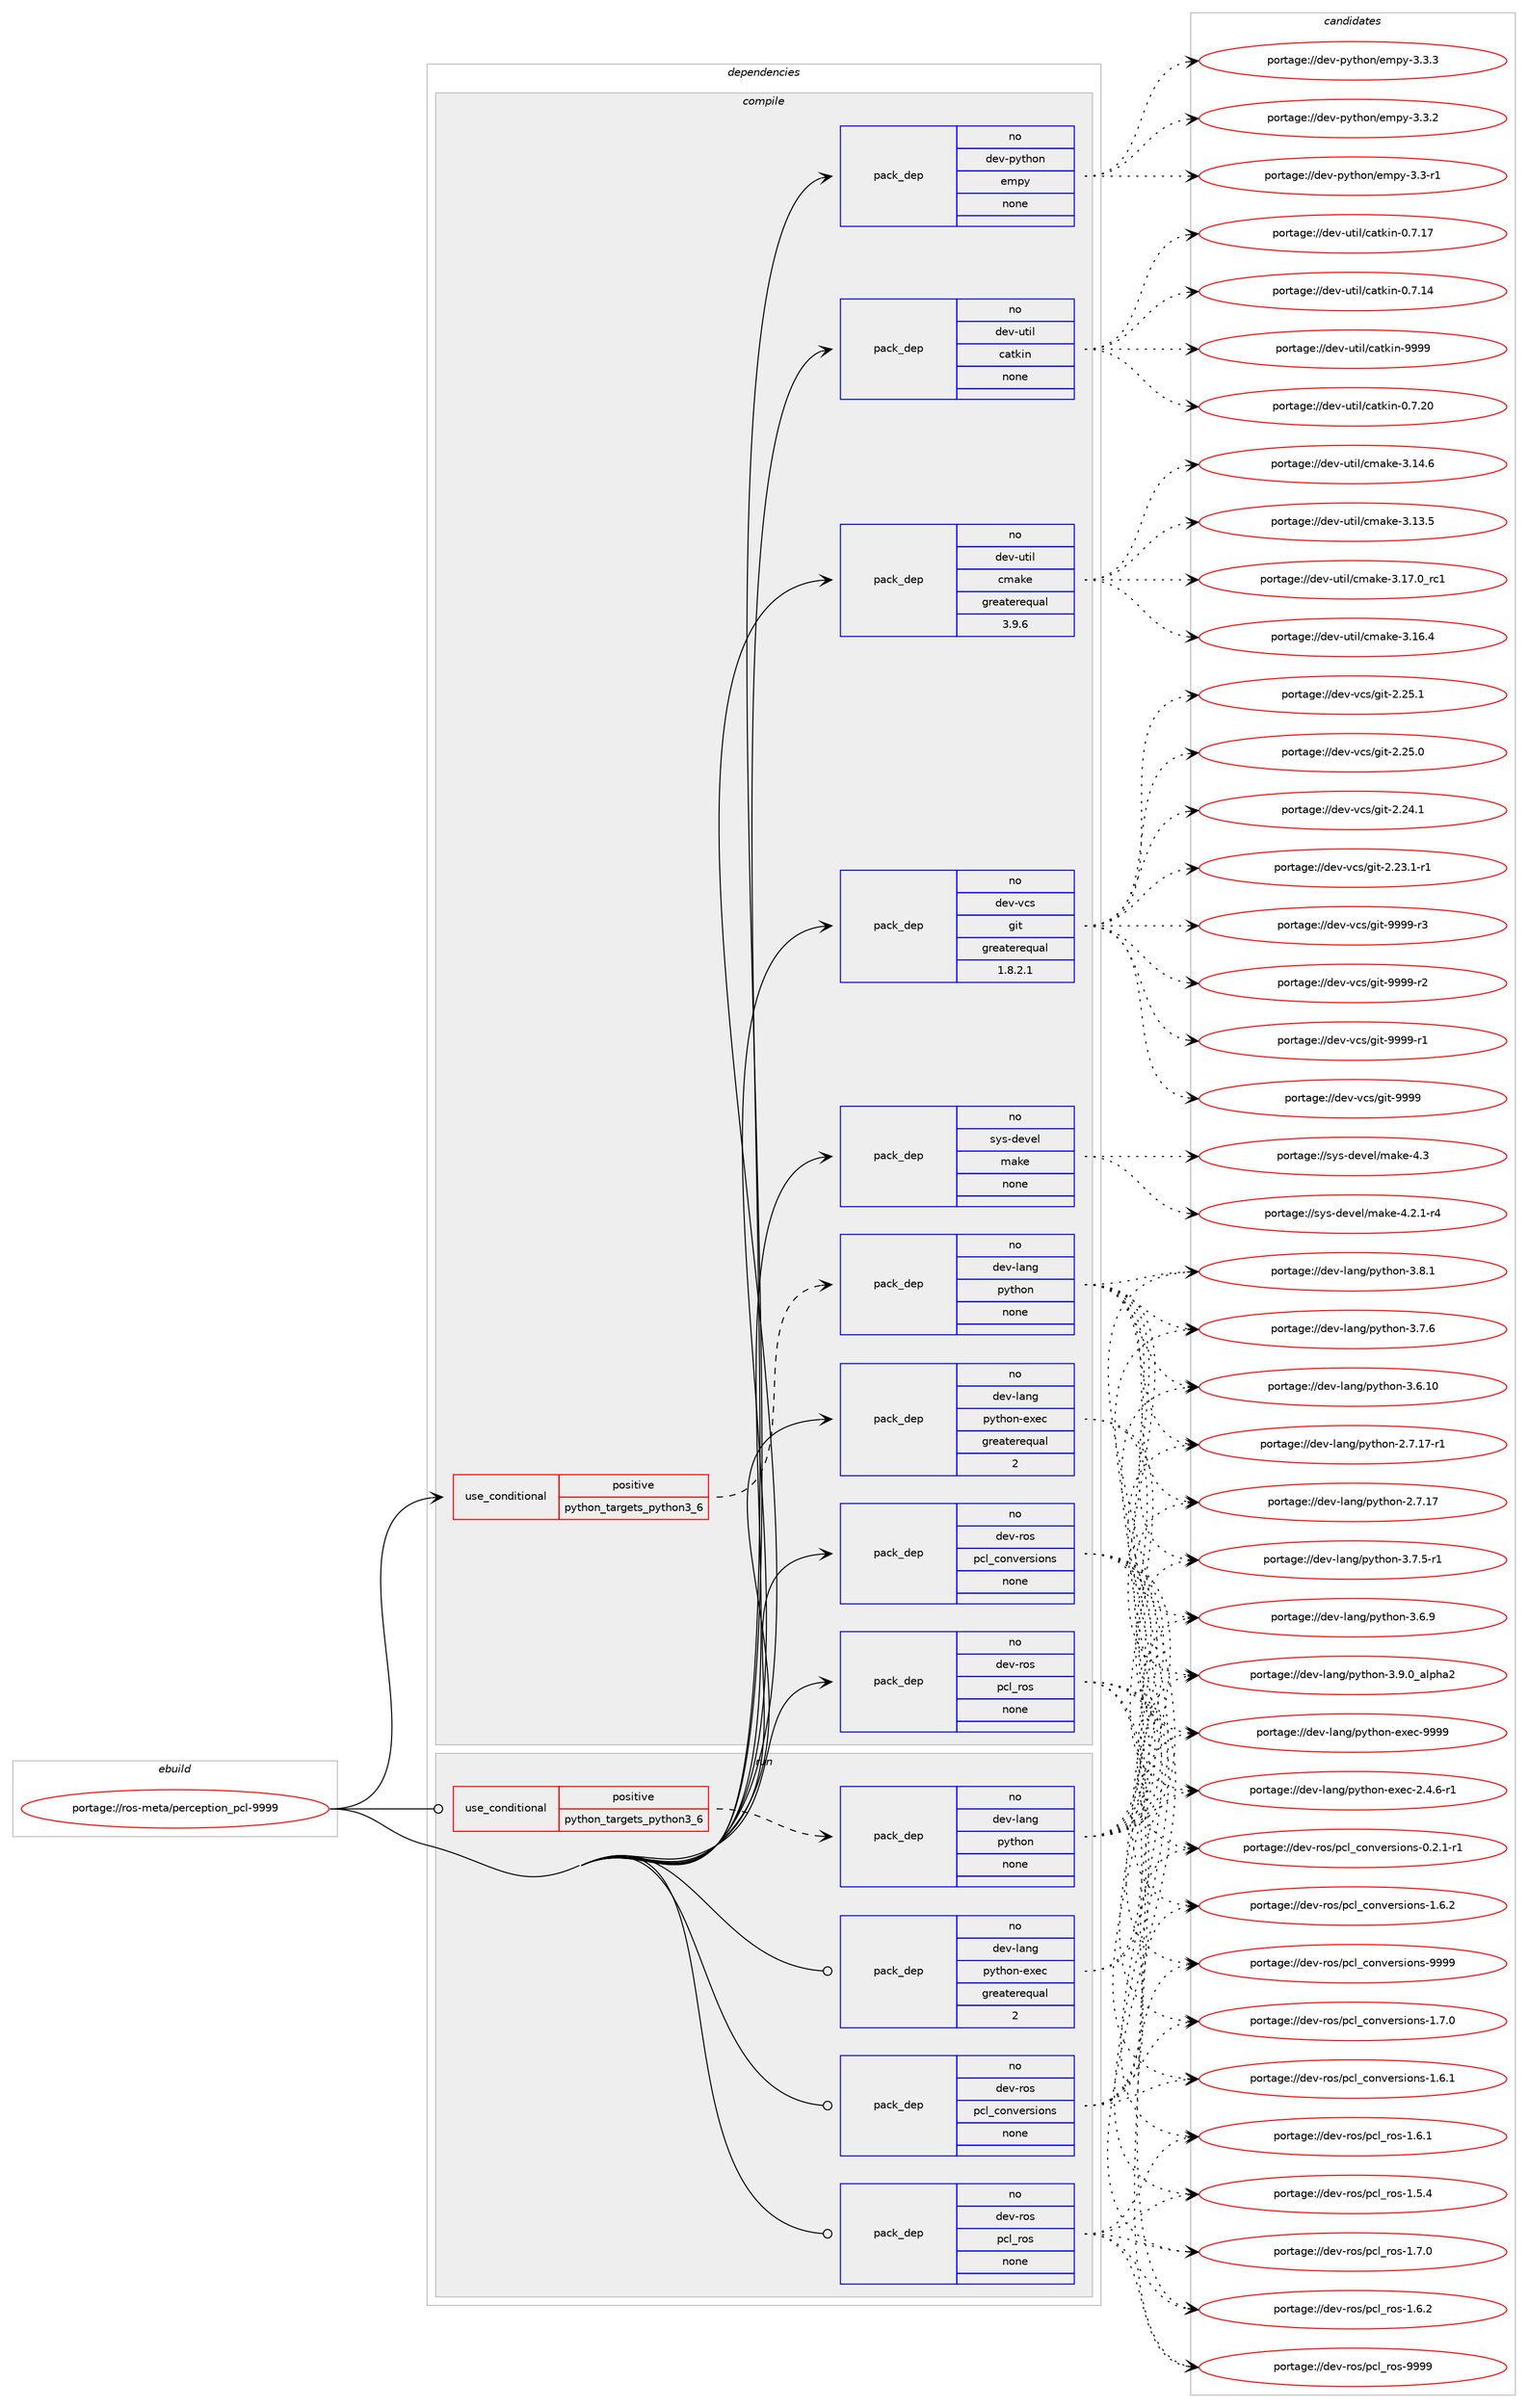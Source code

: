 digraph prolog {

# *************
# Graph options
# *************

newrank=true;
concentrate=true;
compound=true;
graph [rankdir=LR,fontname=Helvetica,fontsize=10,ranksep=1.5];#, ranksep=2.5, nodesep=0.2];
edge  [arrowhead=vee];
node  [fontname=Helvetica,fontsize=10];

# **********
# The ebuild
# **********

subgraph cluster_leftcol {
color=gray;
rank=same;
label=<<i>ebuild</i>>;
id [label="portage://ros-meta/perception_pcl-9999", color=red, width=4, href="../ros-meta/perception_pcl-9999.svg"];
}

# ****************
# The dependencies
# ****************

subgraph cluster_midcol {
color=gray;
label=<<i>dependencies</i>>;
subgraph cluster_compile {
fillcolor="#eeeeee";
style=filled;
label=<<i>compile</i>>;
subgraph cond13392 {
dependency66425 [label=<<TABLE BORDER="0" CELLBORDER="1" CELLSPACING="0" CELLPADDING="4"><TR><TD ROWSPAN="3" CELLPADDING="10">use_conditional</TD></TR><TR><TD>positive</TD></TR><TR><TD>python_targets_python3_6</TD></TR></TABLE>>, shape=none, color=red];
subgraph pack51661 {
dependency66426 [label=<<TABLE BORDER="0" CELLBORDER="1" CELLSPACING="0" CELLPADDING="4" WIDTH="220"><TR><TD ROWSPAN="6" CELLPADDING="30">pack_dep</TD></TR><TR><TD WIDTH="110">no</TD></TR><TR><TD>dev-lang</TD></TR><TR><TD>python</TD></TR><TR><TD>none</TD></TR><TR><TD></TD></TR></TABLE>>, shape=none, color=blue];
}
dependency66425:e -> dependency66426:w [weight=20,style="dashed",arrowhead="vee"];
}
id:e -> dependency66425:w [weight=20,style="solid",arrowhead="vee"];
subgraph pack51662 {
dependency66427 [label=<<TABLE BORDER="0" CELLBORDER="1" CELLSPACING="0" CELLPADDING="4" WIDTH="220"><TR><TD ROWSPAN="6" CELLPADDING="30">pack_dep</TD></TR><TR><TD WIDTH="110">no</TD></TR><TR><TD>dev-lang</TD></TR><TR><TD>python-exec</TD></TR><TR><TD>greaterequal</TD></TR><TR><TD>2</TD></TR></TABLE>>, shape=none, color=blue];
}
id:e -> dependency66427:w [weight=20,style="solid",arrowhead="vee"];
subgraph pack51663 {
dependency66428 [label=<<TABLE BORDER="0" CELLBORDER="1" CELLSPACING="0" CELLPADDING="4" WIDTH="220"><TR><TD ROWSPAN="6" CELLPADDING="30">pack_dep</TD></TR><TR><TD WIDTH="110">no</TD></TR><TR><TD>dev-python</TD></TR><TR><TD>empy</TD></TR><TR><TD>none</TD></TR><TR><TD></TD></TR></TABLE>>, shape=none, color=blue];
}
id:e -> dependency66428:w [weight=20,style="solid",arrowhead="vee"];
subgraph pack51664 {
dependency66429 [label=<<TABLE BORDER="0" CELLBORDER="1" CELLSPACING="0" CELLPADDING="4" WIDTH="220"><TR><TD ROWSPAN="6" CELLPADDING="30">pack_dep</TD></TR><TR><TD WIDTH="110">no</TD></TR><TR><TD>dev-ros</TD></TR><TR><TD>pcl_conversions</TD></TR><TR><TD>none</TD></TR><TR><TD></TD></TR></TABLE>>, shape=none, color=blue];
}
id:e -> dependency66429:w [weight=20,style="solid",arrowhead="vee"];
subgraph pack51665 {
dependency66430 [label=<<TABLE BORDER="0" CELLBORDER="1" CELLSPACING="0" CELLPADDING="4" WIDTH="220"><TR><TD ROWSPAN="6" CELLPADDING="30">pack_dep</TD></TR><TR><TD WIDTH="110">no</TD></TR><TR><TD>dev-ros</TD></TR><TR><TD>pcl_ros</TD></TR><TR><TD>none</TD></TR><TR><TD></TD></TR></TABLE>>, shape=none, color=blue];
}
id:e -> dependency66430:w [weight=20,style="solid",arrowhead="vee"];
subgraph pack51666 {
dependency66431 [label=<<TABLE BORDER="0" CELLBORDER="1" CELLSPACING="0" CELLPADDING="4" WIDTH="220"><TR><TD ROWSPAN="6" CELLPADDING="30">pack_dep</TD></TR><TR><TD WIDTH="110">no</TD></TR><TR><TD>dev-util</TD></TR><TR><TD>catkin</TD></TR><TR><TD>none</TD></TR><TR><TD></TD></TR></TABLE>>, shape=none, color=blue];
}
id:e -> dependency66431:w [weight=20,style="solid",arrowhead="vee"];
subgraph pack51667 {
dependency66432 [label=<<TABLE BORDER="0" CELLBORDER="1" CELLSPACING="0" CELLPADDING="4" WIDTH="220"><TR><TD ROWSPAN="6" CELLPADDING="30">pack_dep</TD></TR><TR><TD WIDTH="110">no</TD></TR><TR><TD>dev-util</TD></TR><TR><TD>cmake</TD></TR><TR><TD>greaterequal</TD></TR><TR><TD>3.9.6</TD></TR></TABLE>>, shape=none, color=blue];
}
id:e -> dependency66432:w [weight=20,style="solid",arrowhead="vee"];
subgraph pack51668 {
dependency66433 [label=<<TABLE BORDER="0" CELLBORDER="1" CELLSPACING="0" CELLPADDING="4" WIDTH="220"><TR><TD ROWSPAN="6" CELLPADDING="30">pack_dep</TD></TR><TR><TD WIDTH="110">no</TD></TR><TR><TD>dev-vcs</TD></TR><TR><TD>git</TD></TR><TR><TD>greaterequal</TD></TR><TR><TD>1.8.2.1</TD></TR></TABLE>>, shape=none, color=blue];
}
id:e -> dependency66433:w [weight=20,style="solid",arrowhead="vee"];
subgraph pack51669 {
dependency66434 [label=<<TABLE BORDER="0" CELLBORDER="1" CELLSPACING="0" CELLPADDING="4" WIDTH="220"><TR><TD ROWSPAN="6" CELLPADDING="30">pack_dep</TD></TR><TR><TD WIDTH="110">no</TD></TR><TR><TD>sys-devel</TD></TR><TR><TD>make</TD></TR><TR><TD>none</TD></TR><TR><TD></TD></TR></TABLE>>, shape=none, color=blue];
}
id:e -> dependency66434:w [weight=20,style="solid",arrowhead="vee"];
}
subgraph cluster_compileandrun {
fillcolor="#eeeeee";
style=filled;
label=<<i>compile and run</i>>;
}
subgraph cluster_run {
fillcolor="#eeeeee";
style=filled;
label=<<i>run</i>>;
subgraph cond13393 {
dependency66435 [label=<<TABLE BORDER="0" CELLBORDER="1" CELLSPACING="0" CELLPADDING="4"><TR><TD ROWSPAN="3" CELLPADDING="10">use_conditional</TD></TR><TR><TD>positive</TD></TR><TR><TD>python_targets_python3_6</TD></TR></TABLE>>, shape=none, color=red];
subgraph pack51670 {
dependency66436 [label=<<TABLE BORDER="0" CELLBORDER="1" CELLSPACING="0" CELLPADDING="4" WIDTH="220"><TR><TD ROWSPAN="6" CELLPADDING="30">pack_dep</TD></TR><TR><TD WIDTH="110">no</TD></TR><TR><TD>dev-lang</TD></TR><TR><TD>python</TD></TR><TR><TD>none</TD></TR><TR><TD></TD></TR></TABLE>>, shape=none, color=blue];
}
dependency66435:e -> dependency66436:w [weight=20,style="dashed",arrowhead="vee"];
}
id:e -> dependency66435:w [weight=20,style="solid",arrowhead="odot"];
subgraph pack51671 {
dependency66437 [label=<<TABLE BORDER="0" CELLBORDER="1" CELLSPACING="0" CELLPADDING="4" WIDTH="220"><TR><TD ROWSPAN="6" CELLPADDING="30">pack_dep</TD></TR><TR><TD WIDTH="110">no</TD></TR><TR><TD>dev-lang</TD></TR><TR><TD>python-exec</TD></TR><TR><TD>greaterequal</TD></TR><TR><TD>2</TD></TR></TABLE>>, shape=none, color=blue];
}
id:e -> dependency66437:w [weight=20,style="solid",arrowhead="odot"];
subgraph pack51672 {
dependency66438 [label=<<TABLE BORDER="0" CELLBORDER="1" CELLSPACING="0" CELLPADDING="4" WIDTH="220"><TR><TD ROWSPAN="6" CELLPADDING="30">pack_dep</TD></TR><TR><TD WIDTH="110">no</TD></TR><TR><TD>dev-ros</TD></TR><TR><TD>pcl_conversions</TD></TR><TR><TD>none</TD></TR><TR><TD></TD></TR></TABLE>>, shape=none, color=blue];
}
id:e -> dependency66438:w [weight=20,style="solid",arrowhead="odot"];
subgraph pack51673 {
dependency66439 [label=<<TABLE BORDER="0" CELLBORDER="1" CELLSPACING="0" CELLPADDING="4" WIDTH="220"><TR><TD ROWSPAN="6" CELLPADDING="30">pack_dep</TD></TR><TR><TD WIDTH="110">no</TD></TR><TR><TD>dev-ros</TD></TR><TR><TD>pcl_ros</TD></TR><TR><TD>none</TD></TR><TR><TD></TD></TR></TABLE>>, shape=none, color=blue];
}
id:e -> dependency66439:w [weight=20,style="solid",arrowhead="odot"];
}
}

# **************
# The candidates
# **************

subgraph cluster_choices {
rank=same;
color=gray;
label=<<i>candidates</i>>;

subgraph choice51661 {
color=black;
nodesep=1;
choice10010111845108971101034711212111610411111045514657464895971081121049750 [label="portage://dev-lang/python-3.9.0_alpha2", color=red, width=4,href="../dev-lang/python-3.9.0_alpha2.svg"];
choice100101118451089711010347112121116104111110455146564649 [label="portage://dev-lang/python-3.8.1", color=red, width=4,href="../dev-lang/python-3.8.1.svg"];
choice100101118451089711010347112121116104111110455146554654 [label="portage://dev-lang/python-3.7.6", color=red, width=4,href="../dev-lang/python-3.7.6.svg"];
choice1001011184510897110103471121211161041111104551465546534511449 [label="portage://dev-lang/python-3.7.5-r1", color=red, width=4,href="../dev-lang/python-3.7.5-r1.svg"];
choice100101118451089711010347112121116104111110455146544657 [label="portage://dev-lang/python-3.6.9", color=red, width=4,href="../dev-lang/python-3.6.9.svg"];
choice10010111845108971101034711212111610411111045514654464948 [label="portage://dev-lang/python-3.6.10", color=red, width=4,href="../dev-lang/python-3.6.10.svg"];
choice100101118451089711010347112121116104111110455046554649554511449 [label="portage://dev-lang/python-2.7.17-r1", color=red, width=4,href="../dev-lang/python-2.7.17-r1.svg"];
choice10010111845108971101034711212111610411111045504655464955 [label="portage://dev-lang/python-2.7.17", color=red, width=4,href="../dev-lang/python-2.7.17.svg"];
dependency66426:e -> choice10010111845108971101034711212111610411111045514657464895971081121049750:w [style=dotted,weight="100"];
dependency66426:e -> choice100101118451089711010347112121116104111110455146564649:w [style=dotted,weight="100"];
dependency66426:e -> choice100101118451089711010347112121116104111110455146554654:w [style=dotted,weight="100"];
dependency66426:e -> choice1001011184510897110103471121211161041111104551465546534511449:w [style=dotted,weight="100"];
dependency66426:e -> choice100101118451089711010347112121116104111110455146544657:w [style=dotted,weight="100"];
dependency66426:e -> choice10010111845108971101034711212111610411111045514654464948:w [style=dotted,weight="100"];
dependency66426:e -> choice100101118451089711010347112121116104111110455046554649554511449:w [style=dotted,weight="100"];
dependency66426:e -> choice10010111845108971101034711212111610411111045504655464955:w [style=dotted,weight="100"];
}
subgraph choice51662 {
color=black;
nodesep=1;
choice10010111845108971101034711212111610411111045101120101994557575757 [label="portage://dev-lang/python-exec-9999", color=red, width=4,href="../dev-lang/python-exec-9999.svg"];
choice10010111845108971101034711212111610411111045101120101994550465246544511449 [label="portage://dev-lang/python-exec-2.4.6-r1", color=red, width=4,href="../dev-lang/python-exec-2.4.6-r1.svg"];
dependency66427:e -> choice10010111845108971101034711212111610411111045101120101994557575757:w [style=dotted,weight="100"];
dependency66427:e -> choice10010111845108971101034711212111610411111045101120101994550465246544511449:w [style=dotted,weight="100"];
}
subgraph choice51663 {
color=black;
nodesep=1;
choice1001011184511212111610411111047101109112121455146514651 [label="portage://dev-python/empy-3.3.3", color=red, width=4,href="../dev-python/empy-3.3.3.svg"];
choice1001011184511212111610411111047101109112121455146514650 [label="portage://dev-python/empy-3.3.2", color=red, width=4,href="../dev-python/empy-3.3.2.svg"];
choice1001011184511212111610411111047101109112121455146514511449 [label="portage://dev-python/empy-3.3-r1", color=red, width=4,href="../dev-python/empy-3.3-r1.svg"];
dependency66428:e -> choice1001011184511212111610411111047101109112121455146514651:w [style=dotted,weight="100"];
dependency66428:e -> choice1001011184511212111610411111047101109112121455146514650:w [style=dotted,weight="100"];
dependency66428:e -> choice1001011184511212111610411111047101109112121455146514511449:w [style=dotted,weight="100"];
}
subgraph choice51664 {
color=black;
nodesep=1;
choice10010111845114111115471129910895991111101181011141151051111101154557575757 [label="portage://dev-ros/pcl_conversions-9999", color=red, width=4,href="../dev-ros/pcl_conversions-9999.svg"];
choice1001011184511411111547112991089599111110118101114115105111110115454946554648 [label="portage://dev-ros/pcl_conversions-1.7.0", color=red, width=4,href="../dev-ros/pcl_conversions-1.7.0.svg"];
choice1001011184511411111547112991089599111110118101114115105111110115454946544650 [label="portage://dev-ros/pcl_conversions-1.6.2", color=red, width=4,href="../dev-ros/pcl_conversions-1.6.2.svg"];
choice1001011184511411111547112991089599111110118101114115105111110115454946544649 [label="portage://dev-ros/pcl_conversions-1.6.1", color=red, width=4,href="../dev-ros/pcl_conversions-1.6.1.svg"];
choice10010111845114111115471129910895991111101181011141151051111101154548465046494511449 [label="portage://dev-ros/pcl_conversions-0.2.1-r1", color=red, width=4,href="../dev-ros/pcl_conversions-0.2.1-r1.svg"];
dependency66429:e -> choice10010111845114111115471129910895991111101181011141151051111101154557575757:w [style=dotted,weight="100"];
dependency66429:e -> choice1001011184511411111547112991089599111110118101114115105111110115454946554648:w [style=dotted,weight="100"];
dependency66429:e -> choice1001011184511411111547112991089599111110118101114115105111110115454946544650:w [style=dotted,weight="100"];
dependency66429:e -> choice1001011184511411111547112991089599111110118101114115105111110115454946544649:w [style=dotted,weight="100"];
dependency66429:e -> choice10010111845114111115471129910895991111101181011141151051111101154548465046494511449:w [style=dotted,weight="100"];
}
subgraph choice51665 {
color=black;
nodesep=1;
choice100101118451141111154711299108951141111154557575757 [label="portage://dev-ros/pcl_ros-9999", color=red, width=4,href="../dev-ros/pcl_ros-9999.svg"];
choice10010111845114111115471129910895114111115454946554648 [label="portage://dev-ros/pcl_ros-1.7.0", color=red, width=4,href="../dev-ros/pcl_ros-1.7.0.svg"];
choice10010111845114111115471129910895114111115454946544650 [label="portage://dev-ros/pcl_ros-1.6.2", color=red, width=4,href="../dev-ros/pcl_ros-1.6.2.svg"];
choice10010111845114111115471129910895114111115454946544649 [label="portage://dev-ros/pcl_ros-1.6.1", color=red, width=4,href="../dev-ros/pcl_ros-1.6.1.svg"];
choice10010111845114111115471129910895114111115454946534652 [label="portage://dev-ros/pcl_ros-1.5.4", color=red, width=4,href="../dev-ros/pcl_ros-1.5.4.svg"];
dependency66430:e -> choice100101118451141111154711299108951141111154557575757:w [style=dotted,weight="100"];
dependency66430:e -> choice10010111845114111115471129910895114111115454946554648:w [style=dotted,weight="100"];
dependency66430:e -> choice10010111845114111115471129910895114111115454946544650:w [style=dotted,weight="100"];
dependency66430:e -> choice10010111845114111115471129910895114111115454946544649:w [style=dotted,weight="100"];
dependency66430:e -> choice10010111845114111115471129910895114111115454946534652:w [style=dotted,weight="100"];
}
subgraph choice51666 {
color=black;
nodesep=1;
choice100101118451171161051084799971161071051104557575757 [label="portage://dev-util/catkin-9999", color=red, width=4,href="../dev-util/catkin-9999.svg"];
choice1001011184511711610510847999711610710511045484655465048 [label="portage://dev-util/catkin-0.7.20", color=red, width=4,href="../dev-util/catkin-0.7.20.svg"];
choice1001011184511711610510847999711610710511045484655464955 [label="portage://dev-util/catkin-0.7.17", color=red, width=4,href="../dev-util/catkin-0.7.17.svg"];
choice1001011184511711610510847999711610710511045484655464952 [label="portage://dev-util/catkin-0.7.14", color=red, width=4,href="../dev-util/catkin-0.7.14.svg"];
dependency66431:e -> choice100101118451171161051084799971161071051104557575757:w [style=dotted,weight="100"];
dependency66431:e -> choice1001011184511711610510847999711610710511045484655465048:w [style=dotted,weight="100"];
dependency66431:e -> choice1001011184511711610510847999711610710511045484655464955:w [style=dotted,weight="100"];
dependency66431:e -> choice1001011184511711610510847999711610710511045484655464952:w [style=dotted,weight="100"];
}
subgraph choice51667 {
color=black;
nodesep=1;
choice1001011184511711610510847991099710710145514649554648951149949 [label="portage://dev-util/cmake-3.17.0_rc1", color=red, width=4,href="../dev-util/cmake-3.17.0_rc1.svg"];
choice1001011184511711610510847991099710710145514649544652 [label="portage://dev-util/cmake-3.16.4", color=red, width=4,href="../dev-util/cmake-3.16.4.svg"];
choice1001011184511711610510847991099710710145514649524654 [label="portage://dev-util/cmake-3.14.6", color=red, width=4,href="../dev-util/cmake-3.14.6.svg"];
choice1001011184511711610510847991099710710145514649514653 [label="portage://dev-util/cmake-3.13.5", color=red, width=4,href="../dev-util/cmake-3.13.5.svg"];
dependency66432:e -> choice1001011184511711610510847991099710710145514649554648951149949:w [style=dotted,weight="100"];
dependency66432:e -> choice1001011184511711610510847991099710710145514649544652:w [style=dotted,weight="100"];
dependency66432:e -> choice1001011184511711610510847991099710710145514649524654:w [style=dotted,weight="100"];
dependency66432:e -> choice1001011184511711610510847991099710710145514649514653:w [style=dotted,weight="100"];
}
subgraph choice51668 {
color=black;
nodesep=1;
choice10010111845118991154710310511645575757574511451 [label="portage://dev-vcs/git-9999-r3", color=red, width=4,href="../dev-vcs/git-9999-r3.svg"];
choice10010111845118991154710310511645575757574511450 [label="portage://dev-vcs/git-9999-r2", color=red, width=4,href="../dev-vcs/git-9999-r2.svg"];
choice10010111845118991154710310511645575757574511449 [label="portage://dev-vcs/git-9999-r1", color=red, width=4,href="../dev-vcs/git-9999-r1.svg"];
choice1001011184511899115471031051164557575757 [label="portage://dev-vcs/git-9999", color=red, width=4,href="../dev-vcs/git-9999.svg"];
choice10010111845118991154710310511645504650534649 [label="portage://dev-vcs/git-2.25.1", color=red, width=4,href="../dev-vcs/git-2.25.1.svg"];
choice10010111845118991154710310511645504650534648 [label="portage://dev-vcs/git-2.25.0", color=red, width=4,href="../dev-vcs/git-2.25.0.svg"];
choice10010111845118991154710310511645504650524649 [label="portage://dev-vcs/git-2.24.1", color=red, width=4,href="../dev-vcs/git-2.24.1.svg"];
choice100101118451189911547103105116455046505146494511449 [label="portage://dev-vcs/git-2.23.1-r1", color=red, width=4,href="../dev-vcs/git-2.23.1-r1.svg"];
dependency66433:e -> choice10010111845118991154710310511645575757574511451:w [style=dotted,weight="100"];
dependency66433:e -> choice10010111845118991154710310511645575757574511450:w [style=dotted,weight="100"];
dependency66433:e -> choice10010111845118991154710310511645575757574511449:w [style=dotted,weight="100"];
dependency66433:e -> choice1001011184511899115471031051164557575757:w [style=dotted,weight="100"];
dependency66433:e -> choice10010111845118991154710310511645504650534649:w [style=dotted,weight="100"];
dependency66433:e -> choice10010111845118991154710310511645504650534648:w [style=dotted,weight="100"];
dependency66433:e -> choice10010111845118991154710310511645504650524649:w [style=dotted,weight="100"];
dependency66433:e -> choice100101118451189911547103105116455046505146494511449:w [style=dotted,weight="100"];
}
subgraph choice51669 {
color=black;
nodesep=1;
choice11512111545100101118101108471099710710145524651 [label="portage://sys-devel/make-4.3", color=red, width=4,href="../sys-devel/make-4.3.svg"];
choice1151211154510010111810110847109971071014552465046494511452 [label="portage://sys-devel/make-4.2.1-r4", color=red, width=4,href="../sys-devel/make-4.2.1-r4.svg"];
dependency66434:e -> choice11512111545100101118101108471099710710145524651:w [style=dotted,weight="100"];
dependency66434:e -> choice1151211154510010111810110847109971071014552465046494511452:w [style=dotted,weight="100"];
}
subgraph choice51670 {
color=black;
nodesep=1;
choice10010111845108971101034711212111610411111045514657464895971081121049750 [label="portage://dev-lang/python-3.9.0_alpha2", color=red, width=4,href="../dev-lang/python-3.9.0_alpha2.svg"];
choice100101118451089711010347112121116104111110455146564649 [label="portage://dev-lang/python-3.8.1", color=red, width=4,href="../dev-lang/python-3.8.1.svg"];
choice100101118451089711010347112121116104111110455146554654 [label="portage://dev-lang/python-3.7.6", color=red, width=4,href="../dev-lang/python-3.7.6.svg"];
choice1001011184510897110103471121211161041111104551465546534511449 [label="portage://dev-lang/python-3.7.5-r1", color=red, width=4,href="../dev-lang/python-3.7.5-r1.svg"];
choice100101118451089711010347112121116104111110455146544657 [label="portage://dev-lang/python-3.6.9", color=red, width=4,href="../dev-lang/python-3.6.9.svg"];
choice10010111845108971101034711212111610411111045514654464948 [label="portage://dev-lang/python-3.6.10", color=red, width=4,href="../dev-lang/python-3.6.10.svg"];
choice100101118451089711010347112121116104111110455046554649554511449 [label="portage://dev-lang/python-2.7.17-r1", color=red, width=4,href="../dev-lang/python-2.7.17-r1.svg"];
choice10010111845108971101034711212111610411111045504655464955 [label="portage://dev-lang/python-2.7.17", color=red, width=4,href="../dev-lang/python-2.7.17.svg"];
dependency66436:e -> choice10010111845108971101034711212111610411111045514657464895971081121049750:w [style=dotted,weight="100"];
dependency66436:e -> choice100101118451089711010347112121116104111110455146564649:w [style=dotted,weight="100"];
dependency66436:e -> choice100101118451089711010347112121116104111110455146554654:w [style=dotted,weight="100"];
dependency66436:e -> choice1001011184510897110103471121211161041111104551465546534511449:w [style=dotted,weight="100"];
dependency66436:e -> choice100101118451089711010347112121116104111110455146544657:w [style=dotted,weight="100"];
dependency66436:e -> choice10010111845108971101034711212111610411111045514654464948:w [style=dotted,weight="100"];
dependency66436:e -> choice100101118451089711010347112121116104111110455046554649554511449:w [style=dotted,weight="100"];
dependency66436:e -> choice10010111845108971101034711212111610411111045504655464955:w [style=dotted,weight="100"];
}
subgraph choice51671 {
color=black;
nodesep=1;
choice10010111845108971101034711212111610411111045101120101994557575757 [label="portage://dev-lang/python-exec-9999", color=red, width=4,href="../dev-lang/python-exec-9999.svg"];
choice10010111845108971101034711212111610411111045101120101994550465246544511449 [label="portage://dev-lang/python-exec-2.4.6-r1", color=red, width=4,href="../dev-lang/python-exec-2.4.6-r1.svg"];
dependency66437:e -> choice10010111845108971101034711212111610411111045101120101994557575757:w [style=dotted,weight="100"];
dependency66437:e -> choice10010111845108971101034711212111610411111045101120101994550465246544511449:w [style=dotted,weight="100"];
}
subgraph choice51672 {
color=black;
nodesep=1;
choice10010111845114111115471129910895991111101181011141151051111101154557575757 [label="portage://dev-ros/pcl_conversions-9999", color=red, width=4,href="../dev-ros/pcl_conversions-9999.svg"];
choice1001011184511411111547112991089599111110118101114115105111110115454946554648 [label="portage://dev-ros/pcl_conversions-1.7.0", color=red, width=4,href="../dev-ros/pcl_conversions-1.7.0.svg"];
choice1001011184511411111547112991089599111110118101114115105111110115454946544650 [label="portage://dev-ros/pcl_conversions-1.6.2", color=red, width=4,href="../dev-ros/pcl_conversions-1.6.2.svg"];
choice1001011184511411111547112991089599111110118101114115105111110115454946544649 [label="portage://dev-ros/pcl_conversions-1.6.1", color=red, width=4,href="../dev-ros/pcl_conversions-1.6.1.svg"];
choice10010111845114111115471129910895991111101181011141151051111101154548465046494511449 [label="portage://dev-ros/pcl_conversions-0.2.1-r1", color=red, width=4,href="../dev-ros/pcl_conversions-0.2.1-r1.svg"];
dependency66438:e -> choice10010111845114111115471129910895991111101181011141151051111101154557575757:w [style=dotted,weight="100"];
dependency66438:e -> choice1001011184511411111547112991089599111110118101114115105111110115454946554648:w [style=dotted,weight="100"];
dependency66438:e -> choice1001011184511411111547112991089599111110118101114115105111110115454946544650:w [style=dotted,weight="100"];
dependency66438:e -> choice1001011184511411111547112991089599111110118101114115105111110115454946544649:w [style=dotted,weight="100"];
dependency66438:e -> choice10010111845114111115471129910895991111101181011141151051111101154548465046494511449:w [style=dotted,weight="100"];
}
subgraph choice51673 {
color=black;
nodesep=1;
choice100101118451141111154711299108951141111154557575757 [label="portage://dev-ros/pcl_ros-9999", color=red, width=4,href="../dev-ros/pcl_ros-9999.svg"];
choice10010111845114111115471129910895114111115454946554648 [label="portage://dev-ros/pcl_ros-1.7.0", color=red, width=4,href="../dev-ros/pcl_ros-1.7.0.svg"];
choice10010111845114111115471129910895114111115454946544650 [label="portage://dev-ros/pcl_ros-1.6.2", color=red, width=4,href="../dev-ros/pcl_ros-1.6.2.svg"];
choice10010111845114111115471129910895114111115454946544649 [label="portage://dev-ros/pcl_ros-1.6.1", color=red, width=4,href="../dev-ros/pcl_ros-1.6.1.svg"];
choice10010111845114111115471129910895114111115454946534652 [label="portage://dev-ros/pcl_ros-1.5.4", color=red, width=4,href="../dev-ros/pcl_ros-1.5.4.svg"];
dependency66439:e -> choice100101118451141111154711299108951141111154557575757:w [style=dotted,weight="100"];
dependency66439:e -> choice10010111845114111115471129910895114111115454946554648:w [style=dotted,weight="100"];
dependency66439:e -> choice10010111845114111115471129910895114111115454946544650:w [style=dotted,weight="100"];
dependency66439:e -> choice10010111845114111115471129910895114111115454946544649:w [style=dotted,weight="100"];
dependency66439:e -> choice10010111845114111115471129910895114111115454946534652:w [style=dotted,weight="100"];
}
}

}
